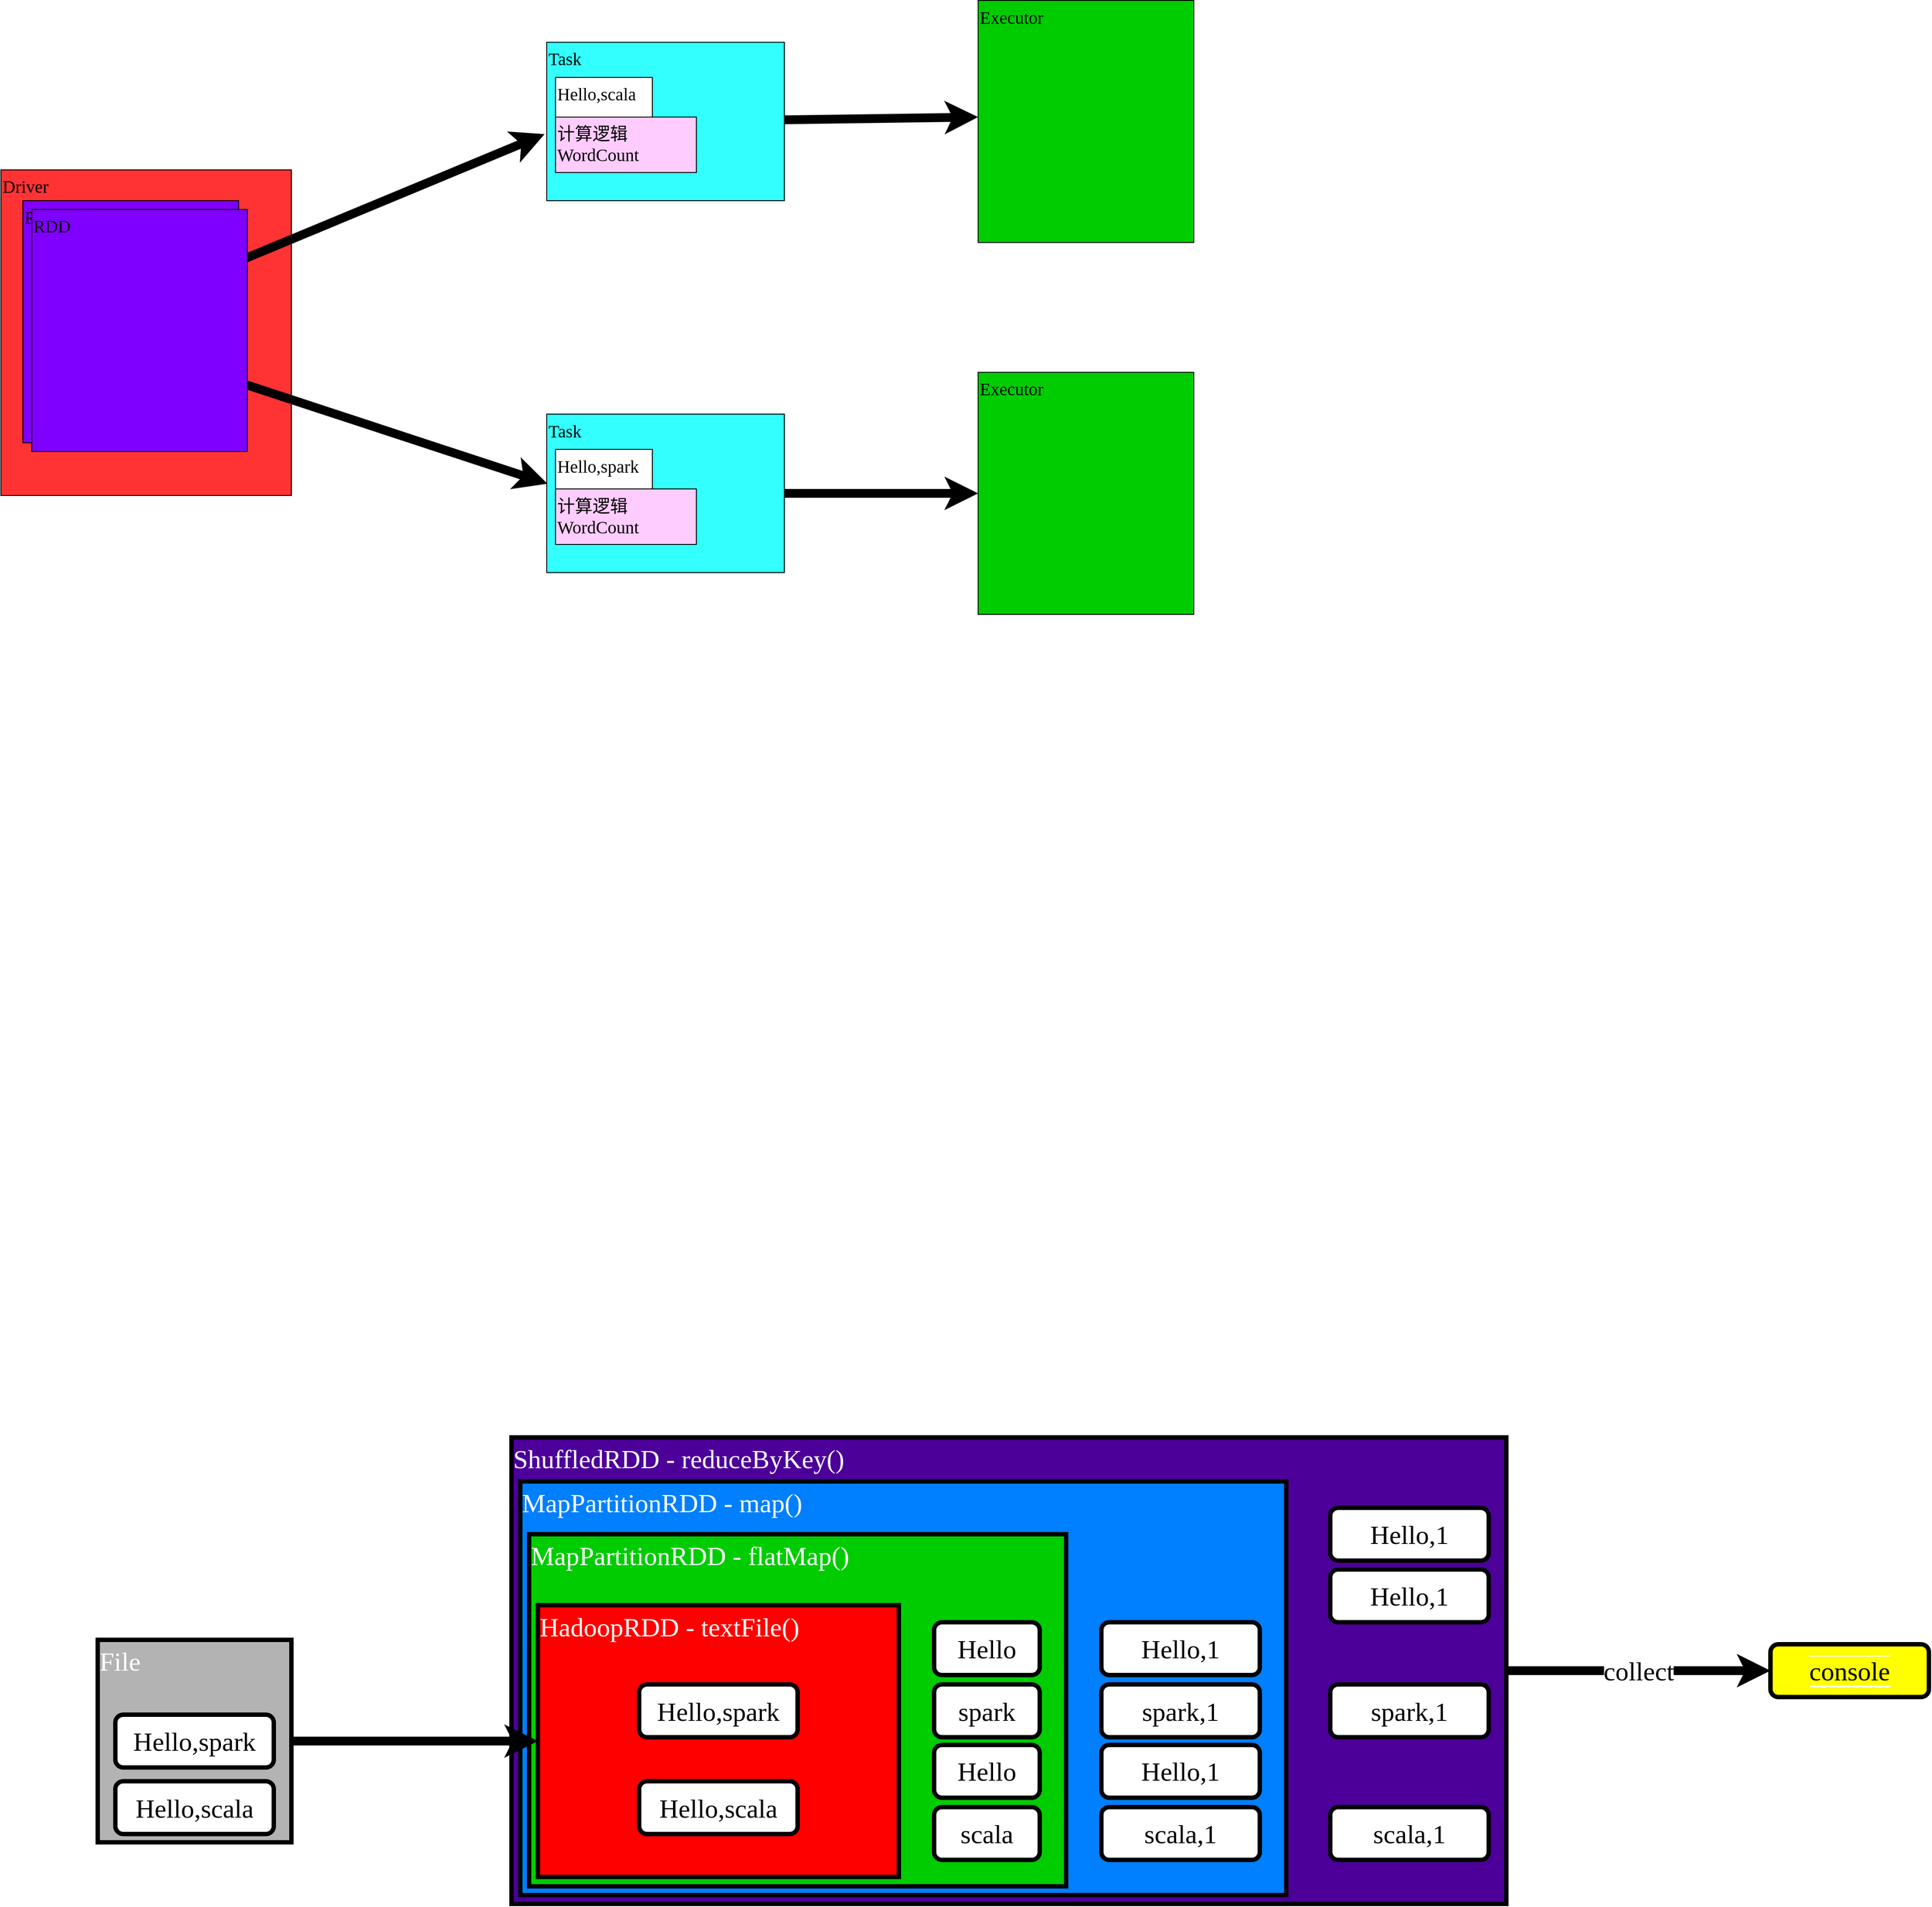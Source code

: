 <mxfile version="20.0.4" type="github">
  <diagram id="uiixQkvdrueYnghKikUp" name="Page-1">
    <mxGraphModel dx="2583" dy="1392" grid="1" gridSize="10" guides="1" tooltips="1" connect="1" arrows="1" fold="1" page="1" pageScale="1" pageWidth="827" pageHeight="1169" math="0" shadow="0">
      <root>
        <mxCell id="0" />
        <mxCell id="1" parent="0" />
        <mxCell id="hJXGp6yqipr6yBsHybek-26" value="&lt;font color=&quot;#ffffff&quot;&gt;&lt;span style=&quot;font-size: 30px;&quot;&gt;ShuffledRDD - reduceByKey()&lt;/span&gt;&lt;/font&gt;" style="rounded=0;whiteSpace=wrap;html=1;fontSize=20;fontFamily=Comic Sans MS;fillColor=#4C0099;align=left;verticalAlign=top;strokeColor=#000000;strokeWidth=5;" vertex="1" parent="1">
          <mxGeometry x="610" y="1700" width="1130" height="530" as="geometry" />
        </mxCell>
        <mxCell id="hJXGp6yqipr6yBsHybek-21" value="&lt;font color=&quot;#ffffff&quot;&gt;&lt;span style=&quot;font-size: 30px;&quot;&gt;MapPartitionRDD - map()&lt;/span&gt;&lt;/font&gt;" style="rounded=0;whiteSpace=wrap;html=1;fontSize=20;fontFamily=Comic Sans MS;fillColor=#007FFF;align=left;verticalAlign=top;strokeColor=#000000;strokeWidth=5;" vertex="1" parent="1">
          <mxGeometry x="620" y="1750" width="870" height="470" as="geometry" />
        </mxCell>
        <mxCell id="hJXGp6yqipr6yBsHybek-15" value="&lt;font color=&quot;#ffffff&quot;&gt;&lt;span style=&quot;font-size: 30px;&quot;&gt;MapPartitionRDD - flatMap()&lt;/span&gt;&lt;/font&gt;" style="rounded=0;whiteSpace=wrap;html=1;fontSize=20;fontFamily=Comic Sans MS;fillColor=#00CC00;align=left;verticalAlign=top;strokeColor=#000000;strokeWidth=5;" vertex="1" parent="1">
          <mxGeometry x="630" y="1810" width="610" height="400" as="geometry" />
        </mxCell>
        <mxCell id="Z0Vu20o25RXE1RvMCZpv-2" value="Driver" style="rounded=0;whiteSpace=wrap;html=1;fontSize=20;fontFamily=Comic Sans MS;fillColor=#FF3333;align=left;verticalAlign=top;" parent="1" vertex="1">
          <mxGeometry x="30" y="260" width="330" height="370" as="geometry" />
        </mxCell>
        <mxCell id="84MRgIzg6c_T2g9TI0bH-2" value="RDD&lt;br&gt;" style="rounded=0;whiteSpace=wrap;html=1;fontSize=20;fontFamily=Comic Sans MS;fillColor=#7F00FF;align=left;verticalAlign=top;" parent="1" vertex="1">
          <mxGeometry x="55" y="295" width="245" height="275" as="geometry" />
        </mxCell>
        <mxCell id="84MRgIzg6c_T2g9TI0bH-7" value="" style="group" parent="1" vertex="1" connectable="0">
          <mxGeometry x="70" y="330" width="160" height="130" as="geometry" />
        </mxCell>
        <mxCell id="84MRgIzg6c_T2g9TI0bH-6" value="输入" style="rounded=0;whiteSpace=wrap;html=1;fontSize=20;fontFamily=Comic Sans MS;fillColor=#FFFFFF;align=left;verticalAlign=top;" parent="84MRgIzg6c_T2g9TI0bH-7" vertex="1">
          <mxGeometry width="160" height="130" as="geometry" />
        </mxCell>
        <mxCell id="84MRgIzg6c_T2g9TI0bH-4" value="Hello,scala" style="rounded=0;whiteSpace=wrap;html=1;fontSize=20;fontFamily=Comic Sans MS;fillColor=#FFFFFF;align=left;verticalAlign=top;" parent="84MRgIzg6c_T2g9TI0bH-7" vertex="1">
          <mxGeometry x="25" y="85" width="110" height="45" as="geometry" />
        </mxCell>
        <mxCell id="84MRgIzg6c_T2g9TI0bH-5" value="Hello,spark" style="rounded=0;whiteSpace=wrap;html=1;fontSize=20;fontFamily=Comic Sans MS;fillColor=#FFFFFF;align=left;verticalAlign=top;" parent="84MRgIzg6c_T2g9TI0bH-7" vertex="1">
          <mxGeometry x="25" y="40" width="110" height="45" as="geometry" />
        </mxCell>
        <mxCell id="84MRgIzg6c_T2g9TI0bH-8" value="计算逻辑&lt;br&gt;WordCount" style="rounded=0;whiteSpace=wrap;html=1;fontSize=20;fontFamily=Comic Sans MS;fillColor=#FFCCFF;align=left;verticalAlign=top;" parent="1" vertex="1">
          <mxGeometry x="70" y="480" width="160" height="63" as="geometry" />
        </mxCell>
        <mxCell id="84MRgIzg6c_T2g9TI0bH-15" value="" style="group" parent="1" vertex="1" connectable="0">
          <mxGeometry x="650" y="115" width="270" height="180" as="geometry" />
        </mxCell>
        <mxCell id="84MRgIzg6c_T2g9TI0bH-11" value="Task" style="rounded=0;whiteSpace=wrap;html=1;fontSize=20;fontFamily=Comic Sans MS;fillColor=#33FFFF;align=left;verticalAlign=top;" parent="84MRgIzg6c_T2g9TI0bH-15" vertex="1">
          <mxGeometry width="270" height="180" as="geometry" />
        </mxCell>
        <mxCell id="84MRgIzg6c_T2g9TI0bH-12" value="Hello,scala" style="rounded=0;whiteSpace=wrap;html=1;fontSize=20;fontFamily=Comic Sans MS;fillColor=#FFFFFF;align=left;verticalAlign=top;" parent="84MRgIzg6c_T2g9TI0bH-15" vertex="1">
          <mxGeometry x="10" y="40" width="110" height="45" as="geometry" />
        </mxCell>
        <mxCell id="84MRgIzg6c_T2g9TI0bH-13" value="计算逻辑&lt;br&gt;WordCount" style="rounded=0;whiteSpace=wrap;html=1;fontSize=20;fontFamily=Comic Sans MS;fillColor=#FFCCFF;align=left;verticalAlign=top;" parent="84MRgIzg6c_T2g9TI0bH-15" vertex="1">
          <mxGeometry x="10" y="85" width="160" height="63" as="geometry" />
        </mxCell>
        <mxCell id="84MRgIzg6c_T2g9TI0bH-16" value="" style="group" parent="1" vertex="1" connectable="0">
          <mxGeometry x="650" y="537.5" width="270" height="180" as="geometry" />
        </mxCell>
        <mxCell id="84MRgIzg6c_T2g9TI0bH-17" value="Task" style="rounded=0;whiteSpace=wrap;html=1;fontSize=20;fontFamily=Comic Sans MS;fillColor=#33FFFF;align=left;verticalAlign=top;" parent="84MRgIzg6c_T2g9TI0bH-16" vertex="1">
          <mxGeometry width="270" height="180" as="geometry" />
        </mxCell>
        <mxCell id="84MRgIzg6c_T2g9TI0bH-18" value="Hello,spark" style="rounded=0;whiteSpace=wrap;html=1;fontSize=20;fontFamily=Comic Sans MS;fillColor=#FFFFFF;align=left;verticalAlign=top;" parent="84MRgIzg6c_T2g9TI0bH-16" vertex="1">
          <mxGeometry x="10" y="40" width="110" height="45" as="geometry" />
        </mxCell>
        <mxCell id="84MRgIzg6c_T2g9TI0bH-19" value="计算逻辑&lt;br&gt;WordCount" style="rounded=0;whiteSpace=wrap;html=1;fontSize=20;fontFamily=Comic Sans MS;fillColor=#FFCCFF;align=left;verticalAlign=top;" parent="84MRgIzg6c_T2g9TI0bH-16" vertex="1">
          <mxGeometry x="10" y="85" width="160" height="63" as="geometry" />
        </mxCell>
        <mxCell id="84MRgIzg6c_T2g9TI0bH-20" value="" style="endArrow=classic;startArrow=none;html=1;rounded=0;fontFamily=Comic Sans MS;fontColor=#63FF88;strokeWidth=10;entryX=-0.009;entryY=0.58;entryDx=0;entryDy=0;entryPerimeter=0;exitX=1;exitY=0.25;exitDx=0;exitDy=0;startFill=0;" parent="1" source="84MRgIzg6c_T2g9TI0bH-2" target="84MRgIzg6c_T2g9TI0bH-11" edge="1">
          <mxGeometry width="50" height="50" relative="1" as="geometry">
            <mxPoint x="480" y="410" as="sourcePoint" />
            <mxPoint x="530" y="360" as="targetPoint" />
          </mxGeometry>
        </mxCell>
        <mxCell id="84MRgIzg6c_T2g9TI0bH-21" value="" style="endArrow=classic;startArrow=none;html=1;rounded=0;fontFamily=Comic Sans MS;fontColor=#63FF88;strokeWidth=10;entryX=0.003;entryY=0.439;entryDx=0;entryDy=0;exitX=1;exitY=0.75;exitDx=0;exitDy=0;startFill=0;entryPerimeter=0;" parent="1" source="84MRgIzg6c_T2g9TI0bH-2" target="84MRgIzg6c_T2g9TI0bH-17" edge="1">
          <mxGeometry width="50" height="50" relative="1" as="geometry">
            <mxPoint x="350" y="656.35" as="sourcePoint" />
            <mxPoint x="697.57" y="512.0" as="targetPoint" />
          </mxGeometry>
        </mxCell>
        <mxCell id="84MRgIzg6c_T2g9TI0bH-22" value="" style="endArrow=classic;startArrow=none;html=1;rounded=0;fontFamily=Comic Sans MS;fontColor=#63FF88;strokeWidth=10;startFill=0;" parent="1" source="84MRgIzg6c_T2g9TI0bH-11" edge="1">
          <mxGeometry width="50" height="50" relative="1" as="geometry">
            <mxPoint x="1100" y="344.35" as="sourcePoint" />
            <mxPoint x="1140" y="200" as="targetPoint" />
          </mxGeometry>
        </mxCell>
        <mxCell id="84MRgIzg6c_T2g9TI0bH-23" value="" style="endArrow=classic;startArrow=none;html=1;rounded=0;fontFamily=Comic Sans MS;fontColor=#63FF88;strokeWidth=10;exitX=1;exitY=0.5;exitDx=0;exitDy=0;startFill=0;entryX=0;entryY=0.5;entryDx=0;entryDy=0;" parent="1" source="84MRgIzg6c_T2g9TI0bH-17" target="84MRgIzg6c_T2g9TI0bH-29" edge="1">
          <mxGeometry width="50" height="50" relative="1" as="geometry">
            <mxPoint x="1150" y="570" as="sourcePoint" />
            <mxPoint x="1120" y="640" as="targetPoint" />
          </mxGeometry>
        </mxCell>
        <mxCell id="84MRgIzg6c_T2g9TI0bH-28" value="Executor" style="rounded=0;whiteSpace=wrap;html=1;fontSize=20;fontFamily=Comic Sans MS;fillColor=#00CC00;align=left;verticalAlign=top;" parent="1" vertex="1">
          <mxGeometry x="1140" y="67.5" width="245" height="275" as="geometry" />
        </mxCell>
        <mxCell id="84MRgIzg6c_T2g9TI0bH-29" value="Executor" style="rounded=0;whiteSpace=wrap;html=1;fontSize=20;fontFamily=Comic Sans MS;fillColor=#00CC00;align=left;verticalAlign=top;" parent="1" vertex="1">
          <mxGeometry x="1140" y="490" width="245" height="275" as="geometry" />
        </mxCell>
        <mxCell id="hJXGp6yqipr6yBsHybek-4" value="&lt;font style=&quot;font-size: 30px;&quot; color=&quot;#ffffff&quot;&gt;File&lt;/font&gt;" style="rounded=0;whiteSpace=wrap;html=1;fontSize=20;fontFamily=Comic Sans MS;fillColor=#B3B3B3;align=left;verticalAlign=top;strokeColor=#000000;strokeWidth=5;" vertex="1" parent="1">
          <mxGeometry x="140" y="1930.01" width="220" height="230" as="geometry" />
        </mxCell>
        <mxCell id="hJXGp6yqipr6yBsHybek-8" value="RDD&lt;br&gt;" style="rounded=0;whiteSpace=wrap;html=1;fontSize=20;fontFamily=Comic Sans MS;fillColor=#7F00FF;align=left;verticalAlign=top;" vertex="1" parent="1">
          <mxGeometry x="65" y="305" width="245" height="275" as="geometry" />
        </mxCell>
        <mxCell id="hJXGp6yqipr6yBsHybek-9" value="&lt;font color=&quot;#ffffff&quot;&gt;&lt;span style=&quot;font-size: 30px;&quot;&gt;HadoopRDD - textFile()&lt;/span&gt;&lt;/font&gt;" style="rounded=0;whiteSpace=wrap;html=1;fontSize=20;fontFamily=Comic Sans MS;fillColor=#FF0000;align=left;verticalAlign=top;strokeColor=#000000;strokeWidth=5;" vertex="1" parent="1">
          <mxGeometry x="640" y="1890.63" width="410" height="308.75" as="geometry" />
        </mxCell>
        <mxCell id="hJXGp6yqipr6yBsHybek-10" value="Hello,spark" style="rounded=1;whiteSpace=wrap;html=1;labelBackgroundColor=#FFFFFF;fontFamily=Comic Sans MS;fontSize=30;fontColor=#000000;strokeColor=#000000;strokeWidth=5;fillColor=#FFFFFF;" vertex="1" parent="1">
          <mxGeometry x="755" y="1980.63" width="180" height="60" as="geometry" />
        </mxCell>
        <mxCell id="hJXGp6yqipr6yBsHybek-12" value="Hello,scala" style="rounded=1;whiteSpace=wrap;html=1;labelBackgroundColor=#FFFFFF;fontFamily=Comic Sans MS;fontSize=30;fontColor=#000000;strokeColor=#000000;strokeWidth=5;fillColor=#FFFFFF;" vertex="1" parent="1">
          <mxGeometry x="755" y="2090.63" width="180" height="60" as="geometry" />
        </mxCell>
        <mxCell id="hJXGp6yqipr6yBsHybek-13" value="Hello,spark" style="rounded=1;whiteSpace=wrap;html=1;labelBackgroundColor=#FFFFFF;fontFamily=Comic Sans MS;fontSize=30;fontColor=#000000;strokeColor=#000000;strokeWidth=5;fillColor=#FFFFFF;" vertex="1" parent="1">
          <mxGeometry x="160" y="2015" width="180" height="60" as="geometry" />
        </mxCell>
        <mxCell id="hJXGp6yqipr6yBsHybek-14" value="Hello,scala" style="rounded=1;whiteSpace=wrap;html=1;labelBackgroundColor=#FFFFFF;fontFamily=Comic Sans MS;fontSize=30;fontColor=#000000;strokeColor=#000000;strokeWidth=5;fillColor=#FFFFFF;" vertex="1" parent="1">
          <mxGeometry x="160" y="2090.63" width="180" height="60" as="geometry" />
        </mxCell>
        <mxCell id="hJXGp6yqipr6yBsHybek-16" value="Hello" style="rounded=1;whiteSpace=wrap;html=1;labelBackgroundColor=#FFFFFF;fontFamily=Comic Sans MS;fontSize=30;fontColor=#000000;strokeColor=#000000;strokeWidth=5;fillColor=#FFFFFF;" vertex="1" parent="1">
          <mxGeometry x="1090" y="1910" width="120" height="60" as="geometry" />
        </mxCell>
        <mxCell id="hJXGp6yqipr6yBsHybek-17" value="spark" style="rounded=1;whiteSpace=wrap;html=1;labelBackgroundColor=#FFFFFF;fontFamily=Comic Sans MS;fontSize=30;fontColor=#000000;strokeColor=#000000;strokeWidth=5;fillColor=#FFFFFF;" vertex="1" parent="1">
          <mxGeometry x="1090" y="1980.63" width="120" height="60" as="geometry" />
        </mxCell>
        <mxCell id="hJXGp6yqipr6yBsHybek-18" value="Hello" style="rounded=1;whiteSpace=wrap;html=1;labelBackgroundColor=#FFFFFF;fontFamily=Comic Sans MS;fontSize=30;fontColor=#000000;strokeColor=#000000;strokeWidth=5;fillColor=#FFFFFF;" vertex="1" parent="1">
          <mxGeometry x="1090" y="2049.38" width="120" height="60" as="geometry" />
        </mxCell>
        <mxCell id="hJXGp6yqipr6yBsHybek-19" value="scala" style="rounded=1;whiteSpace=wrap;html=1;labelBackgroundColor=#FFFFFF;fontFamily=Comic Sans MS;fontSize=30;fontColor=#000000;strokeColor=#000000;strokeWidth=5;fillColor=#FFFFFF;" vertex="1" parent="1">
          <mxGeometry x="1090" y="2120" width="120" height="60" as="geometry" />
        </mxCell>
        <mxCell id="hJXGp6yqipr6yBsHybek-22" value="Hello,1" style="rounded=1;whiteSpace=wrap;html=1;labelBackgroundColor=#FFFFFF;fontFamily=Comic Sans MS;fontSize=30;fontColor=#000000;strokeColor=#000000;strokeWidth=5;fillColor=#FFFFFF;" vertex="1" parent="1">
          <mxGeometry x="1280" y="1910" width="180" height="60" as="geometry" />
        </mxCell>
        <mxCell id="hJXGp6yqipr6yBsHybek-23" value="spark,1" style="rounded=1;whiteSpace=wrap;html=1;labelBackgroundColor=#FFFFFF;fontFamily=Comic Sans MS;fontSize=30;fontColor=#000000;strokeColor=#000000;strokeWidth=5;fillColor=#FFFFFF;" vertex="1" parent="1">
          <mxGeometry x="1280" y="1980.63" width="180" height="60" as="geometry" />
        </mxCell>
        <mxCell id="hJXGp6yqipr6yBsHybek-24" value="Hello,1" style="rounded=1;whiteSpace=wrap;html=1;labelBackgroundColor=#FFFFFF;fontFamily=Comic Sans MS;fontSize=30;fontColor=#000000;strokeColor=#000000;strokeWidth=5;fillColor=#FFFFFF;" vertex="1" parent="1">
          <mxGeometry x="1280" y="2049.38" width="180" height="60" as="geometry" />
        </mxCell>
        <mxCell id="hJXGp6yqipr6yBsHybek-25" value="scala,1" style="rounded=1;whiteSpace=wrap;html=1;labelBackgroundColor=#FFFFFF;fontFamily=Comic Sans MS;fontSize=30;fontColor=#000000;strokeColor=#000000;strokeWidth=5;fillColor=#FFFFFF;" vertex="1" parent="1">
          <mxGeometry x="1280" y="2120" width="180" height="60" as="geometry" />
        </mxCell>
        <mxCell id="hJXGp6yqipr6yBsHybek-27" value="Hello,1" style="rounded=1;whiteSpace=wrap;html=1;labelBackgroundColor=#FFFFFF;fontFamily=Comic Sans MS;fontSize=30;fontColor=#000000;strokeColor=#000000;strokeWidth=5;fillColor=#FFFFFF;" vertex="1" parent="1">
          <mxGeometry x="1540" y="1780" width="180" height="60" as="geometry" />
        </mxCell>
        <mxCell id="hJXGp6yqipr6yBsHybek-28" value="Hello,1" style="rounded=1;whiteSpace=wrap;html=1;labelBackgroundColor=#FFFFFF;fontFamily=Comic Sans MS;fontSize=30;fontColor=#000000;strokeColor=#000000;strokeWidth=5;fillColor=#FFFFFF;" vertex="1" parent="1">
          <mxGeometry x="1540" y="1850" width="180" height="60" as="geometry" />
        </mxCell>
        <mxCell id="hJXGp6yqipr6yBsHybek-29" value="spark,1" style="rounded=1;whiteSpace=wrap;html=1;labelBackgroundColor=#FFFFFF;fontFamily=Comic Sans MS;fontSize=30;fontColor=#000000;strokeColor=#000000;strokeWidth=5;fillColor=#FFFFFF;" vertex="1" parent="1">
          <mxGeometry x="1540" y="1980.63" width="180" height="60" as="geometry" />
        </mxCell>
        <mxCell id="hJXGp6yqipr6yBsHybek-30" value="scala,1" style="rounded=1;whiteSpace=wrap;html=1;labelBackgroundColor=#FFFFFF;fontFamily=Comic Sans MS;fontSize=30;fontColor=#000000;strokeColor=#000000;strokeWidth=5;fillColor=#FFFFFF;" vertex="1" parent="1">
          <mxGeometry x="1540" y="2120" width="180" height="60" as="geometry" />
        </mxCell>
        <mxCell id="hJXGp6yqipr6yBsHybek-31" value="" style="endArrow=classic;html=1;rounded=0;fontFamily=Comic Sans MS;fontSize=30;fontColor=#000000;strokeWidth=10;exitX=1;exitY=0.5;exitDx=0;exitDy=0;" edge="1" parent="1" source="hJXGp6yqipr6yBsHybek-26" target="hJXGp6yqipr6yBsHybek-33">
          <mxGeometry relative="1" as="geometry">
            <mxPoint x="1750" y="1995.63" as="sourcePoint" />
            <mxPoint x="2240" y="1960" as="targetPoint" />
          </mxGeometry>
        </mxCell>
        <mxCell id="hJXGp6yqipr6yBsHybek-32" value="collect" style="edgeLabel;resizable=0;html=1;align=center;verticalAlign=middle;labelBackgroundColor=#FFFFFF;fontFamily=Comic Sans MS;fontSize=30;fontColor=#000000;strokeColor=#000000;strokeWidth=5;fillColor=#4C0099;" connectable="0" vertex="1" parent="hJXGp6yqipr6yBsHybek-31">
          <mxGeometry relative="1" as="geometry" />
        </mxCell>
        <mxCell id="hJXGp6yqipr6yBsHybek-33" value="&lt;span style=&quot;background-color: rgb(255, 255, 0);&quot;&gt;console&lt;/span&gt;" style="rounded=1;whiteSpace=wrap;html=1;labelBackgroundColor=#FFFFFF;fontFamily=Comic Sans MS;fontSize=30;fontColor=#000000;strokeColor=#000000;strokeWidth=5;fillColor=#FFFF00;" vertex="1" parent="1">
          <mxGeometry x="2040" y="1935" width="180" height="60" as="geometry" />
        </mxCell>
        <mxCell id="hJXGp6yqipr6yBsHybek-34" value="" style="endArrow=classic;startArrow=none;html=1;rounded=0;fontFamily=Comic Sans MS;fontColor=#63FF88;strokeWidth=10;exitX=1;exitY=0.5;exitDx=0;exitDy=0;startFill=0;" edge="1" parent="1" source="hJXGp6yqipr6yBsHybek-4" target="hJXGp6yqipr6yBsHybek-9">
          <mxGeometry width="50" height="50" relative="1" as="geometry">
            <mxPoint x="380" y="1984.29" as="sourcePoint" />
            <mxPoint x="600" y="1984.29" as="targetPoint" />
          </mxGeometry>
        </mxCell>
      </root>
    </mxGraphModel>
  </diagram>
</mxfile>
